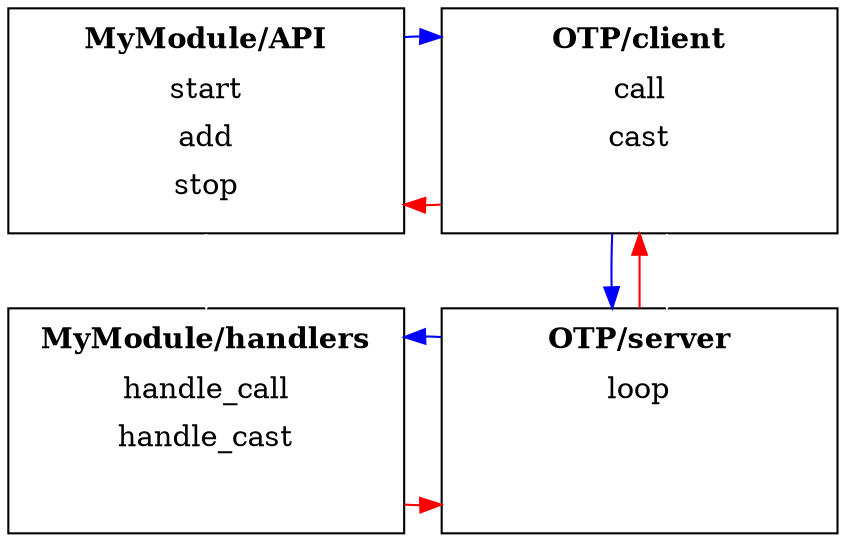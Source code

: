 digraph GS {

    /*
    TODO: style
    - more space between nodes
    - font 'ubuntu mono'
    - better arrows
    */

    node [shape=box];

    a [label=<
       <table border="0" width="170" height="100" cellpadding="3">
       <tr><td width="170" align="center"><b>MyModule/API</b></td></tr>
       <tr><td align="center">start</td></tr>
       <tr><td align="center">add</td></tr>
       <tr><td align="center">stop</td></tr>
       </table>
       >];

    d [label=<
       <table border="0" width="170" height="100" cellpadding="3">
       <tr><td width="170" align="center"><b>MyModule/handlers</b></td></tr>
       <tr><td align="center">handle_call</td></tr>
       <tr><td align="center">handle_cast</td></tr>
       </table>
       >];
    
    b [label=<
       <table border="0" width="170" height="100" cellpadding="3">
       <tr ><td width="170" align="center"><b>OTP/client</b></td></tr>
       <tr><td align="center">call</td></tr>
       <tr><td align="center">cast</td></tr>
       </table>
       >];
    
    c [label=<
       <table border="0" width="170" height="100" cellpadding="3">
       <tr><td width="170" align="center"><b>OTP/server</b></td></tr>
       <tr><td align="center">loop</td></tr>
       </table>
       >];


    edge [weight=1 color=red];
    d -> c -> b -> a;

    edge [weight=1 color=blue];
    a -> b -> c -> d;

    // hidden edges to make proper layout
    edge [weight=1000 color=white];
    a -> d;
    b -> c;
    rank=same {a, b}
    rank=same {d, c}

}
